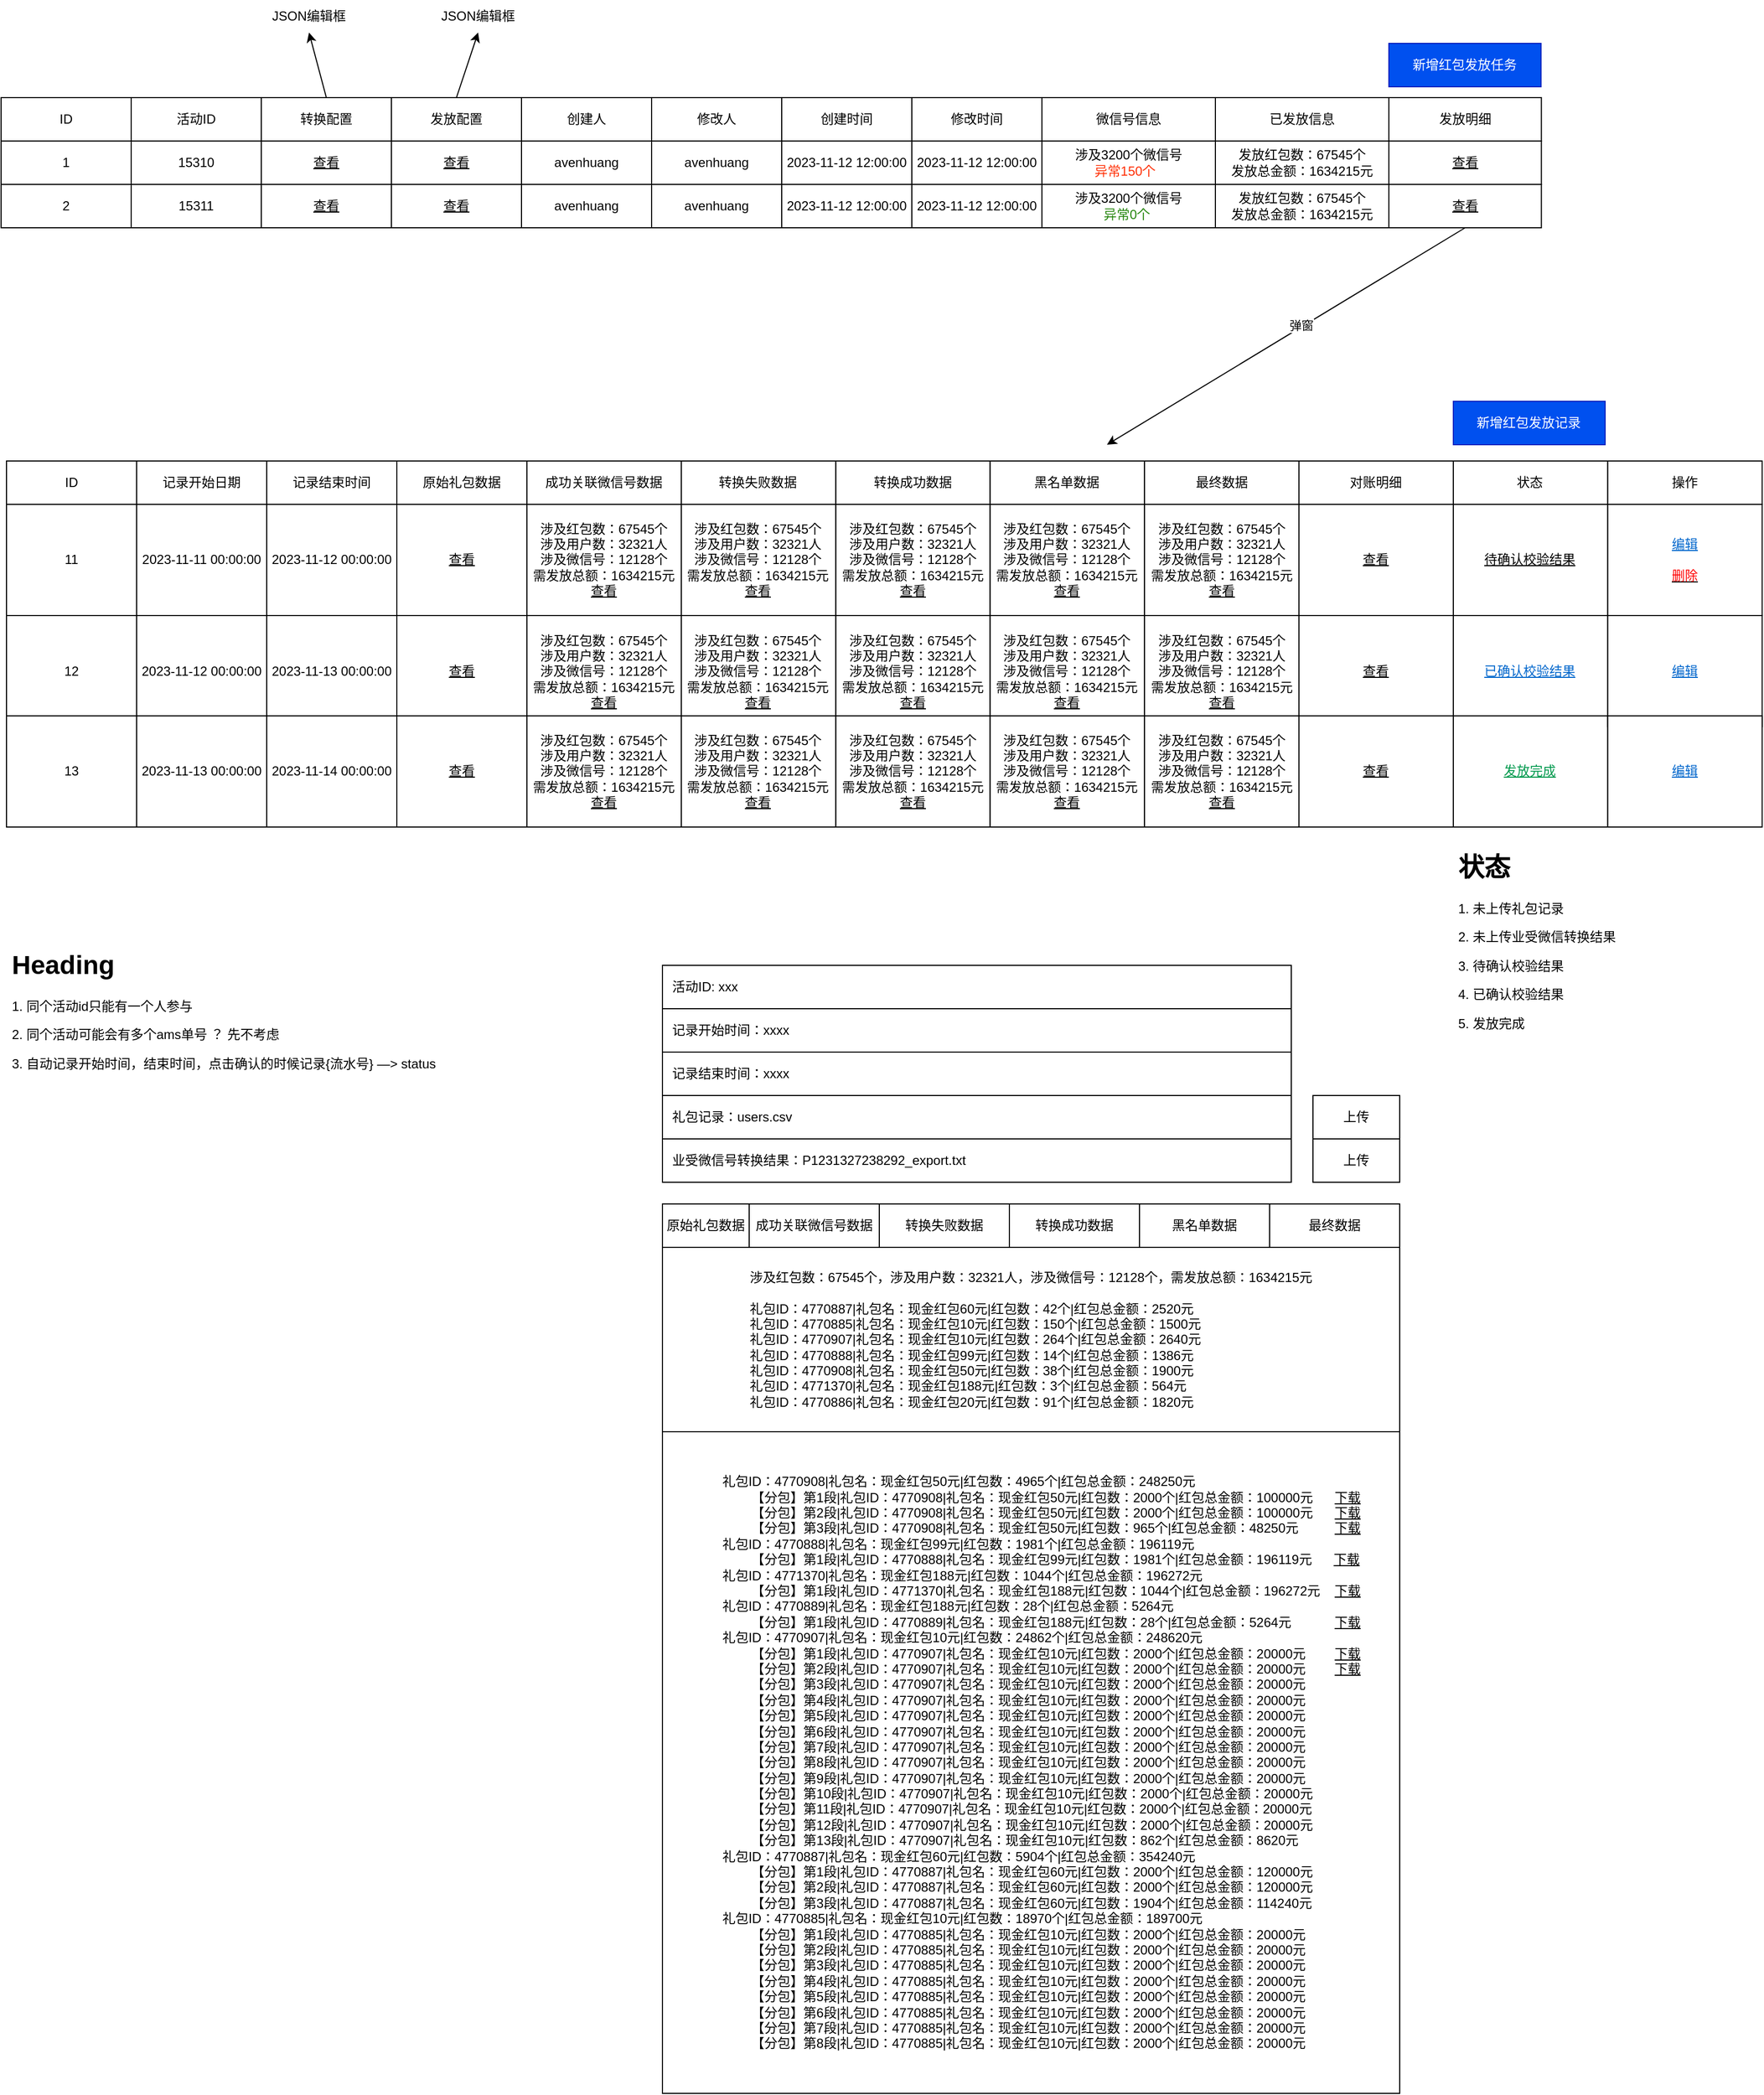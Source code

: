 <mxfile version="21.6.8" type="github">
  <diagram name="第 1 页" id="uXKxFH6BH8vUdpIIgOjY">
    <mxGraphModel dx="2070" dy="1317" grid="1" gridSize="10" guides="1" tooltips="1" connect="1" arrows="1" fold="1" page="1" pageScale="1" pageWidth="827" pageHeight="1169" math="0" shadow="0">
      <root>
        <mxCell id="0" />
        <mxCell id="1" parent="0" />
        <mxCell id="V1CnUA2cE-rUWkjXoKsr-1" value="ID" style="rounded=0;whiteSpace=wrap;html=1;" vertex="1" parent="1">
          <mxGeometry x="70" y="190" width="120" height="40" as="geometry" />
        </mxCell>
        <mxCell id="V1CnUA2cE-rUWkjXoKsr-2" value="活动ID" style="rounded=0;whiteSpace=wrap;html=1;" vertex="1" parent="1">
          <mxGeometry x="190" y="190" width="120" height="40" as="geometry" />
        </mxCell>
        <mxCell id="V1CnUA2cE-rUWkjXoKsr-3" value="转换配置" style="rounded=0;whiteSpace=wrap;html=1;" vertex="1" parent="1">
          <mxGeometry x="310" y="190" width="120" height="40" as="geometry" />
        </mxCell>
        <mxCell id="V1CnUA2cE-rUWkjXoKsr-4" value="发放配置" style="rounded=0;whiteSpace=wrap;html=1;" vertex="1" parent="1">
          <mxGeometry x="430" y="190" width="120" height="40" as="geometry" />
        </mxCell>
        <mxCell id="V1CnUA2cE-rUWkjXoKsr-5" value="创建时间" style="rounded=0;whiteSpace=wrap;html=1;" vertex="1" parent="1">
          <mxGeometry x="790" y="190" width="120" height="40" as="geometry" />
        </mxCell>
        <mxCell id="V1CnUA2cE-rUWkjXoKsr-6" value="修改时间" style="rounded=0;whiteSpace=wrap;html=1;" vertex="1" parent="1">
          <mxGeometry x="910" y="190" width="120" height="40" as="geometry" />
        </mxCell>
        <mxCell id="V1CnUA2cE-rUWkjXoKsr-7" value="创建人" style="rounded=0;whiteSpace=wrap;html=1;" vertex="1" parent="1">
          <mxGeometry x="550" y="190" width="120" height="40" as="geometry" />
        </mxCell>
        <mxCell id="V1CnUA2cE-rUWkjXoKsr-8" value="修改人" style="rounded=0;whiteSpace=wrap;html=1;" vertex="1" parent="1">
          <mxGeometry x="670" y="190" width="120" height="40" as="geometry" />
        </mxCell>
        <mxCell id="V1CnUA2cE-rUWkjXoKsr-10" value="1" style="rounded=0;whiteSpace=wrap;html=1;" vertex="1" parent="1">
          <mxGeometry x="70" y="230" width="120" height="40" as="geometry" />
        </mxCell>
        <mxCell id="V1CnUA2cE-rUWkjXoKsr-11" value="15310" style="rounded=0;whiteSpace=wrap;html=1;" vertex="1" parent="1">
          <mxGeometry x="190" y="230" width="120" height="40" as="geometry" />
        </mxCell>
        <mxCell id="V1CnUA2cE-rUWkjXoKsr-12" value="&lt;u&gt;查看&lt;/u&gt;" style="rounded=0;whiteSpace=wrap;html=1;" vertex="1" parent="1">
          <mxGeometry x="310" y="230" width="120" height="40" as="geometry" />
        </mxCell>
        <mxCell id="V1CnUA2cE-rUWkjXoKsr-13" value="&lt;u&gt;查看&lt;/u&gt;" style="rounded=0;whiteSpace=wrap;html=1;" vertex="1" parent="1">
          <mxGeometry x="430" y="230" width="120" height="40" as="geometry" />
        </mxCell>
        <mxCell id="V1CnUA2cE-rUWkjXoKsr-14" value="2023-11-12 12:00:00" style="rounded=0;whiteSpace=wrap;html=1;" vertex="1" parent="1">
          <mxGeometry x="790" y="230" width="120" height="40" as="geometry" />
        </mxCell>
        <mxCell id="V1CnUA2cE-rUWkjXoKsr-15" value="2023-11-12 12:00:00" style="rounded=0;whiteSpace=wrap;html=1;" vertex="1" parent="1">
          <mxGeometry x="910" y="230" width="120" height="40" as="geometry" />
        </mxCell>
        <mxCell id="V1CnUA2cE-rUWkjXoKsr-16" value="avenhuang" style="rounded=0;whiteSpace=wrap;html=1;" vertex="1" parent="1">
          <mxGeometry x="550" y="230" width="120" height="40" as="geometry" />
        </mxCell>
        <mxCell id="V1CnUA2cE-rUWkjXoKsr-17" value="avenhuang" style="rounded=0;whiteSpace=wrap;html=1;" vertex="1" parent="1">
          <mxGeometry x="670" y="230" width="120" height="40" as="geometry" />
        </mxCell>
        <mxCell id="V1CnUA2cE-rUWkjXoKsr-23" value="2" style="rounded=0;whiteSpace=wrap;html=1;" vertex="1" parent="1">
          <mxGeometry x="70" y="270" width="120" height="40" as="geometry" />
        </mxCell>
        <mxCell id="V1CnUA2cE-rUWkjXoKsr-24" value="15311" style="rounded=0;whiteSpace=wrap;html=1;" vertex="1" parent="1">
          <mxGeometry x="190" y="270" width="120" height="40" as="geometry" />
        </mxCell>
        <mxCell id="V1CnUA2cE-rUWkjXoKsr-25" value="&lt;u&gt;查看&lt;/u&gt;" style="rounded=0;whiteSpace=wrap;html=1;" vertex="1" parent="1">
          <mxGeometry x="310" y="270" width="120" height="40" as="geometry" />
        </mxCell>
        <mxCell id="V1CnUA2cE-rUWkjXoKsr-26" value="&lt;u&gt;查看&lt;/u&gt;" style="rounded=0;whiteSpace=wrap;html=1;" vertex="1" parent="1">
          <mxGeometry x="430" y="270" width="120" height="40" as="geometry" />
        </mxCell>
        <mxCell id="V1CnUA2cE-rUWkjXoKsr-27" value="2023-11-12 12:00:00" style="rounded=0;whiteSpace=wrap;html=1;" vertex="1" parent="1">
          <mxGeometry x="790" y="270" width="120" height="40" as="geometry" />
        </mxCell>
        <mxCell id="V1CnUA2cE-rUWkjXoKsr-28" value="2023-11-12 12:00:00" style="rounded=0;whiteSpace=wrap;html=1;" vertex="1" parent="1">
          <mxGeometry x="910" y="270" width="120" height="40" as="geometry" />
        </mxCell>
        <mxCell id="V1CnUA2cE-rUWkjXoKsr-29" value="avenhuang" style="rounded=0;whiteSpace=wrap;html=1;" vertex="1" parent="1">
          <mxGeometry x="550" y="270" width="120" height="40" as="geometry" />
        </mxCell>
        <mxCell id="V1CnUA2cE-rUWkjXoKsr-30" value="avenhuang" style="rounded=0;whiteSpace=wrap;html=1;" vertex="1" parent="1">
          <mxGeometry x="670" y="270" width="120" height="40" as="geometry" />
        </mxCell>
        <mxCell id="V1CnUA2cE-rUWkjXoKsr-33" value="ID" style="rounded=0;whiteSpace=wrap;html=1;" vertex="1" parent="1">
          <mxGeometry x="75" y="525" width="120" height="40" as="geometry" />
        </mxCell>
        <mxCell id="V1CnUA2cE-rUWkjXoKsr-34" value="记录开始日期" style="rounded=0;whiteSpace=wrap;html=1;" vertex="1" parent="1">
          <mxGeometry x="195" y="525" width="120" height="40" as="geometry" />
        </mxCell>
        <mxCell id="V1CnUA2cE-rUWkjXoKsr-35" value="记录结束时间" style="rounded=0;whiteSpace=wrap;html=1;" vertex="1" parent="1">
          <mxGeometry x="315" y="525" width="120" height="40" as="geometry" />
        </mxCell>
        <mxCell id="V1CnUA2cE-rUWkjXoKsr-36" value="原始礼包数据" style="rounded=0;whiteSpace=wrap;html=1;" vertex="1" parent="1">
          <mxGeometry x="435" y="525" width="120" height="40" as="geometry" />
        </mxCell>
        <mxCell id="V1CnUA2cE-rUWkjXoKsr-63" value="&lt;h1&gt;Heading&lt;/h1&gt;&lt;p&gt;1. 同个活动id只能有一个人参与&lt;/p&gt;&lt;p&gt;2. 同个活动可能会有多个ams单号 ？ 先不考虑&lt;/p&gt;&lt;p&gt;3. 自动记录开始时间，结束时间，点击确认的时候记录{流水号} —&amp;gt; status&lt;/p&gt;" style="text;html=1;strokeColor=none;fillColor=none;spacing=5;spacingTop=-20;whiteSpace=wrap;overflow=hidden;rounded=0;" vertex="1" parent="1">
          <mxGeometry x="75" y="970" width="540" height="120" as="geometry" />
        </mxCell>
        <mxCell id="V1CnUA2cE-rUWkjXoKsr-76" value="&lt;h1&gt;状态&lt;/h1&gt;&lt;p&gt;1. 未上传礼包记录&lt;/p&gt;&lt;p&gt;2. 未上传业受微信转换结果&lt;/p&gt;&lt;p&gt;3. 待确认校验结果&lt;/p&gt;&lt;p&gt;4. 已确认校验结果&lt;/p&gt;&lt;p&gt;5. 发放完成&lt;/p&gt;" style="text;html=1;strokeColor=none;fillColor=none;spacing=5;spacingTop=-20;whiteSpace=wrap;overflow=hidden;rounded=0;" vertex="1" parent="1">
          <mxGeometry x="1409.46" y="880" width="190" height="180" as="geometry" />
        </mxCell>
        <mxCell id="V1CnUA2cE-rUWkjXoKsr-77" value="" style="endArrow=classic;html=1;rounded=0;exitX=0.5;exitY=1;exitDx=0;exitDy=0;" edge="1" parent="1" source="V1CnUA2cE-rUWkjXoKsr-32">
          <mxGeometry width="50" height="50" relative="1" as="geometry">
            <mxPoint x="1320" y="310" as="sourcePoint" />
            <mxPoint x="1090" y="510" as="targetPoint" />
          </mxGeometry>
        </mxCell>
        <mxCell id="V1CnUA2cE-rUWkjXoKsr-78" value="弹窗" style="edgeLabel;html=1;align=center;verticalAlign=middle;resizable=0;points=[];" vertex="1" connectable="0" parent="V1CnUA2cE-rUWkjXoKsr-77">
          <mxGeometry x="-0.095" y="-2" relative="1" as="geometry">
            <mxPoint x="-1" y="1" as="offset" />
          </mxGeometry>
        </mxCell>
        <mxCell id="V1CnUA2cE-rUWkjXoKsr-42" value="11" style="rounded=0;whiteSpace=wrap;html=1;" vertex="1" parent="1">
          <mxGeometry x="75" y="565" width="120" height="102.5" as="geometry" />
        </mxCell>
        <mxCell id="V1CnUA2cE-rUWkjXoKsr-43" value="2023-11-11 00:00:00" style="rounded=0;whiteSpace=wrap;html=1;" vertex="1" parent="1">
          <mxGeometry x="195" y="565" width="120" height="102.5" as="geometry" />
        </mxCell>
        <mxCell id="V1CnUA2cE-rUWkjXoKsr-44" value="2023-11-12 00:00:00" style="rounded=0;whiteSpace=wrap;html=1;" vertex="1" parent="1">
          <mxGeometry x="315" y="565" width="120" height="102.5" as="geometry" />
        </mxCell>
        <mxCell id="V1CnUA2cE-rUWkjXoKsr-45" value="&lt;u&gt;查看&lt;/u&gt;" style="rounded=0;whiteSpace=wrap;html=1;" vertex="1" parent="1">
          <mxGeometry x="435" y="565" width="120" height="102.5" as="geometry" />
        </mxCell>
        <mxCell id="V1CnUA2cE-rUWkjXoKsr-53" value="12" style="rounded=0;whiteSpace=wrap;html=1;" vertex="1" parent="1">
          <mxGeometry x="75" y="667.5" width="120" height="102.5" as="geometry" />
        </mxCell>
        <mxCell id="V1CnUA2cE-rUWkjXoKsr-54" value="2023-11-12 00:00:00" style="rounded=0;whiteSpace=wrap;html=1;" vertex="1" parent="1">
          <mxGeometry x="195" y="667.5" width="120" height="102.5" as="geometry" />
        </mxCell>
        <mxCell id="V1CnUA2cE-rUWkjXoKsr-55" value="2023-11-13 00:00:00" style="rounded=0;whiteSpace=wrap;html=1;" vertex="1" parent="1">
          <mxGeometry x="315" y="667.5" width="120" height="102.5" as="geometry" />
        </mxCell>
        <mxCell id="V1CnUA2cE-rUWkjXoKsr-56" value="&lt;u&gt;查看&lt;/u&gt;" style="rounded=0;whiteSpace=wrap;html=1;" vertex="1" parent="1">
          <mxGeometry x="435" y="667.5" width="120" height="102.5" as="geometry" />
        </mxCell>
        <mxCell id="V1CnUA2cE-rUWkjXoKsr-69" value="" style="group" vertex="1" connectable="0" parent="1">
          <mxGeometry x="555" y="525" width="996.87" height="245" as="geometry" />
        </mxCell>
        <mxCell id="V1CnUA2cE-rUWkjXoKsr-37" value="转换成功数据" style="rounded=0;whiteSpace=wrap;html=1;container=0;" vertex="1" parent="V1CnUA2cE-rUWkjXoKsr-69">
          <mxGeometry x="284.819" width="142.41" height="40" as="geometry" />
        </mxCell>
        <mxCell id="V1CnUA2cE-rUWkjXoKsr-38" value="黑名单数据" style="rounded=0;whiteSpace=wrap;html=1;container=0;" vertex="1" parent="V1CnUA2cE-rUWkjXoKsr-69">
          <mxGeometry x="427.229" width="142.41" height="40" as="geometry" />
        </mxCell>
        <mxCell id="V1CnUA2cE-rUWkjXoKsr-39" value="成功关联微信号数据" style="rounded=0;whiteSpace=wrap;html=1;container=0;" vertex="1" parent="V1CnUA2cE-rUWkjXoKsr-69">
          <mxGeometry width="142.41" height="40" as="geometry" />
        </mxCell>
        <mxCell id="V1CnUA2cE-rUWkjXoKsr-40" value="转换失败数据" style="rounded=0;whiteSpace=wrap;html=1;container=0;" vertex="1" parent="V1CnUA2cE-rUWkjXoKsr-69">
          <mxGeometry x="142.41" width="142.41" height="40" as="geometry" />
        </mxCell>
        <mxCell id="V1CnUA2cE-rUWkjXoKsr-51" value="对账明细" style="rounded=0;whiteSpace=wrap;html=1;container=0;" vertex="1" parent="V1CnUA2cE-rUWkjXoKsr-69">
          <mxGeometry x="712.05" width="142.41" height="40" as="geometry" />
        </mxCell>
        <mxCell id="V1CnUA2cE-rUWkjXoKsr-46" value="涉及红包数：67545个&lt;br style=&quot;border-color: var(--border-color);&quot;&gt;涉及用户数：32321人&lt;br style=&quot;border-color: var(--border-color);&quot;&gt;涉及微信号：12128个&lt;br style=&quot;border-color: var(--border-color);&quot;&gt;需发放总额：1634215元&lt;br style=&quot;border-color: var(--border-color);&quot;&gt;&lt;u style=&quot;border-color: var(--border-color);&quot;&gt;查看&lt;/u&gt;" style="rounded=0;whiteSpace=wrap;html=1;container=0;" vertex="1" parent="V1CnUA2cE-rUWkjXoKsr-69">
          <mxGeometry x="284.819" y="40" width="142.41" height="102.5" as="geometry" />
        </mxCell>
        <mxCell id="V1CnUA2cE-rUWkjXoKsr-47" value="涉及红包数：67545个&lt;br style=&quot;border-color: var(--border-color);&quot;&gt;涉及用户数：32321人&lt;br style=&quot;border-color: var(--border-color);&quot;&gt;涉及微信号：12128个&lt;br style=&quot;border-color: var(--border-color);&quot;&gt;需发放总额：1634215元&lt;br style=&quot;border-color: var(--border-color);&quot;&gt;&lt;u style=&quot;border-color: var(--border-color);&quot;&gt;查看&lt;/u&gt;" style="rounded=0;whiteSpace=wrap;html=1;container=0;" vertex="1" parent="V1CnUA2cE-rUWkjXoKsr-69">
          <mxGeometry x="427.229" y="40" width="142.41" height="102.5" as="geometry" />
        </mxCell>
        <mxCell id="V1CnUA2cE-rUWkjXoKsr-48" value="涉及红包数：67545个 &lt;br&gt;涉及用户数：32321人&lt;br&gt;涉及微信号：12128个&lt;br&gt;需发放总额：1634215元&lt;br&gt;&lt;u&gt;查看&lt;/u&gt;" style="rounded=0;whiteSpace=wrap;html=1;container=0;" vertex="1" parent="V1CnUA2cE-rUWkjXoKsr-69">
          <mxGeometry y="40" width="142.41" height="102.5" as="geometry" />
        </mxCell>
        <mxCell id="V1CnUA2cE-rUWkjXoKsr-49" value="涉及红包数：67545个&lt;br style=&quot;border-color: var(--border-color);&quot;&gt;涉及用户数：32321人&lt;br style=&quot;border-color: var(--border-color);&quot;&gt;涉及微信号：12128个&lt;br style=&quot;border-color: var(--border-color);&quot;&gt;需发放总额：1634215元&lt;br style=&quot;border-color: var(--border-color);&quot;&gt;&lt;u style=&quot;border-color: var(--border-color);&quot;&gt;查看&lt;/u&gt;" style="rounded=0;whiteSpace=wrap;html=1;container=0;" vertex="1" parent="V1CnUA2cE-rUWkjXoKsr-69">
          <mxGeometry x="142.41" y="40" width="142.41" height="102.5" as="geometry" />
        </mxCell>
        <mxCell id="V1CnUA2cE-rUWkjXoKsr-52" value="&lt;u&gt;查看&lt;/u&gt;" style="rounded=0;whiteSpace=wrap;html=1;container=0;" vertex="1" parent="V1CnUA2cE-rUWkjXoKsr-69">
          <mxGeometry x="712.05" y="40" width="142.41" height="102.5" as="geometry" />
        </mxCell>
        <mxCell id="V1CnUA2cE-rUWkjXoKsr-57" value="涉及红包数：67545个&lt;br style=&quot;border-color: var(--border-color);&quot;&gt;涉及用户数：32321人&lt;br style=&quot;border-color: var(--border-color);&quot;&gt;涉及微信号：12128个&lt;br style=&quot;border-color: var(--border-color);&quot;&gt;需发放总额：1634215元&lt;br style=&quot;border-color: var(--border-color);&quot;&gt;&lt;u style=&quot;border-color: var(--border-color);&quot;&gt;查看&lt;/u&gt;" style="rounded=0;whiteSpace=wrap;html=1;container=0;" vertex="1" parent="V1CnUA2cE-rUWkjXoKsr-69">
          <mxGeometry x="284.819" y="142.5" width="142.41" height="102.5" as="geometry" />
        </mxCell>
        <mxCell id="V1CnUA2cE-rUWkjXoKsr-58" value="涉及红包数：67545个&lt;br style=&quot;border-color: var(--border-color);&quot;&gt;涉及用户数：32321人&lt;br style=&quot;border-color: var(--border-color);&quot;&gt;涉及微信号：12128个&lt;br style=&quot;border-color: var(--border-color);&quot;&gt;需发放总额：1634215元&lt;br style=&quot;border-color: var(--border-color);&quot;&gt;&lt;u style=&quot;border-color: var(--border-color);&quot;&gt;查看&lt;/u&gt;" style="rounded=0;whiteSpace=wrap;html=1;container=0;" vertex="1" parent="V1CnUA2cE-rUWkjXoKsr-69">
          <mxGeometry x="427.229" y="142.5" width="142.41" height="102.5" as="geometry" />
        </mxCell>
        <mxCell id="V1CnUA2cE-rUWkjXoKsr-59" value="涉及红包数：67545个&lt;br style=&quot;border-color: var(--border-color);&quot;&gt;涉及用户数：32321人&lt;br style=&quot;border-color: var(--border-color);&quot;&gt;涉及微信号：12128个&lt;br style=&quot;border-color: var(--border-color);&quot;&gt;需发放总额：1634215元&lt;br style=&quot;border-color: var(--border-color);&quot;&gt;&lt;u style=&quot;border-color: var(--border-color);&quot;&gt;查看&lt;/u&gt;" style="rounded=0;whiteSpace=wrap;html=1;container=0;" vertex="1" parent="V1CnUA2cE-rUWkjXoKsr-69">
          <mxGeometry y="142.5" width="142.41" height="102.5" as="geometry" />
        </mxCell>
        <mxCell id="V1CnUA2cE-rUWkjXoKsr-60" value="涉及红包数：67545个&lt;br style=&quot;border-color: var(--border-color);&quot;&gt;涉及用户数：32321人&lt;br style=&quot;border-color: var(--border-color);&quot;&gt;涉及微信号：12128个&lt;br style=&quot;border-color: var(--border-color);&quot;&gt;需发放总额：1634215元&lt;br style=&quot;border-color: var(--border-color);&quot;&gt;&lt;u style=&quot;border-color: var(--border-color);&quot;&gt;查看&lt;/u&gt;" style="rounded=0;whiteSpace=wrap;html=1;container=0;" vertex="1" parent="V1CnUA2cE-rUWkjXoKsr-69">
          <mxGeometry x="142.41" y="142.5" width="142.41" height="102.5" as="geometry" />
        </mxCell>
        <mxCell id="V1CnUA2cE-rUWkjXoKsr-62" value="&lt;u&gt;查看&lt;/u&gt;" style="rounded=0;whiteSpace=wrap;html=1;container=0;" vertex="1" parent="V1CnUA2cE-rUWkjXoKsr-69">
          <mxGeometry x="712.05" y="142.5" width="142.41" height="102.5" as="geometry" />
        </mxCell>
        <mxCell id="V1CnUA2cE-rUWkjXoKsr-70" value="最终数据" style="rounded=0;whiteSpace=wrap;html=1;container=0;" vertex="1" parent="V1CnUA2cE-rUWkjXoKsr-69">
          <mxGeometry x="569.639" width="142.41" height="40" as="geometry" />
        </mxCell>
        <mxCell id="V1CnUA2cE-rUWkjXoKsr-71" value="涉及红包数：67545个&lt;br style=&quot;border-color: var(--border-color);&quot;&gt;涉及用户数：32321人&lt;br style=&quot;border-color: var(--border-color);&quot;&gt;涉及微信号：12128个&lt;br style=&quot;border-color: var(--border-color);&quot;&gt;需发放总额：1634215元&lt;br style=&quot;border-color: var(--border-color);&quot;&gt;&lt;u style=&quot;border-color: var(--border-color);&quot;&gt;查看&lt;/u&gt;" style="rounded=0;whiteSpace=wrap;html=1;container=0;" vertex="1" parent="V1CnUA2cE-rUWkjXoKsr-69">
          <mxGeometry x="569.639" y="40" width="142.41" height="102.5" as="geometry" />
        </mxCell>
        <mxCell id="V1CnUA2cE-rUWkjXoKsr-72" value="涉及红包数：67545个&lt;br style=&quot;border-color: var(--border-color);&quot;&gt;涉及用户数：32321人&lt;br style=&quot;border-color: var(--border-color);&quot;&gt;涉及微信号：12128个&lt;br style=&quot;border-color: var(--border-color);&quot;&gt;需发放总额：1634215元&lt;br style=&quot;border-color: var(--border-color);&quot;&gt;&lt;u style=&quot;border-color: var(--border-color);&quot;&gt;查看&lt;/u&gt;" style="rounded=0;whiteSpace=wrap;html=1;container=0;" vertex="1" parent="V1CnUA2cE-rUWkjXoKsr-69">
          <mxGeometry x="569.639" y="142.5" width="142.41" height="102.5" as="geometry" />
        </mxCell>
        <mxCell id="V1CnUA2cE-rUWkjXoKsr-73" value="状态" style="rounded=0;whiteSpace=wrap;html=1;container=0;" vertex="1" parent="V1CnUA2cE-rUWkjXoKsr-69">
          <mxGeometry x="854.46" width="142.41" height="40" as="geometry" />
        </mxCell>
        <mxCell id="V1CnUA2cE-rUWkjXoKsr-74" value="&lt;u&gt;待确认校验结果&lt;/u&gt;" style="rounded=0;whiteSpace=wrap;html=1;container=0;" vertex="1" parent="V1CnUA2cE-rUWkjXoKsr-69">
          <mxGeometry x="854.46" y="40" width="142.41" height="102.5" as="geometry" />
        </mxCell>
        <mxCell id="V1CnUA2cE-rUWkjXoKsr-75" value="&lt;p style=&quot;border-color: var(--border-color); text-align: left;&quot;&gt;&lt;font color=&quot;#0066cc&quot;&gt;&lt;u&gt;已确认校验结果&lt;/u&gt;&lt;/font&gt;&lt;/p&gt;" style="rounded=0;whiteSpace=wrap;html=1;container=0;" vertex="1" parent="V1CnUA2cE-rUWkjXoKsr-69">
          <mxGeometry x="854.46" y="142.5" width="142.41" height="102.5" as="geometry" />
        </mxCell>
        <mxCell id="V1CnUA2cE-rUWkjXoKsr-79" value="13" style="rounded=0;whiteSpace=wrap;html=1;" vertex="1" parent="1">
          <mxGeometry x="75" y="760" width="120" height="102.5" as="geometry" />
        </mxCell>
        <mxCell id="V1CnUA2cE-rUWkjXoKsr-80" value="2023-11-13 00:00:00" style="rounded=0;whiteSpace=wrap;html=1;" vertex="1" parent="1">
          <mxGeometry x="195" y="760" width="120" height="102.5" as="geometry" />
        </mxCell>
        <mxCell id="V1CnUA2cE-rUWkjXoKsr-81" value="2023-11-14 00:00:00" style="rounded=0;whiteSpace=wrap;html=1;" vertex="1" parent="1">
          <mxGeometry x="315" y="760" width="120" height="102.5" as="geometry" />
        </mxCell>
        <mxCell id="V1CnUA2cE-rUWkjXoKsr-82" value="&lt;u&gt;查看&lt;/u&gt;" style="rounded=0;whiteSpace=wrap;html=1;" vertex="1" parent="1">
          <mxGeometry x="435" y="760" width="120" height="102.5" as="geometry" />
        </mxCell>
        <mxCell id="V1CnUA2cE-rUWkjXoKsr-83" value="涉及红包数：67545个&lt;br style=&quot;border-color: var(--border-color);&quot;&gt;涉及用户数：32321人&lt;br style=&quot;border-color: var(--border-color);&quot;&gt;涉及微信号：12128个&lt;br style=&quot;border-color: var(--border-color);&quot;&gt;需发放总额：1634215元&lt;br style=&quot;border-color: var(--border-color);&quot;&gt;&lt;u style=&quot;border-color: var(--border-color);&quot;&gt;查看&lt;/u&gt;" style="rounded=0;whiteSpace=wrap;html=1;container=0;" vertex="1" parent="1">
          <mxGeometry x="839.819" y="760" width="142.41" height="102.5" as="geometry" />
        </mxCell>
        <mxCell id="V1CnUA2cE-rUWkjXoKsr-84" value="涉及红包数：67545个&lt;br style=&quot;border-color: var(--border-color);&quot;&gt;涉及用户数：32321人&lt;br style=&quot;border-color: var(--border-color);&quot;&gt;涉及微信号：12128个&lt;br style=&quot;border-color: var(--border-color);&quot;&gt;需发放总额：1634215元&lt;br style=&quot;border-color: var(--border-color);&quot;&gt;&lt;u style=&quot;border-color: var(--border-color);&quot;&gt;查看&lt;/u&gt;" style="rounded=0;whiteSpace=wrap;html=1;container=0;" vertex="1" parent="1">
          <mxGeometry x="982.229" y="760" width="142.41" height="102.5" as="geometry" />
        </mxCell>
        <mxCell id="V1CnUA2cE-rUWkjXoKsr-85" value="涉及红包数：67545个&lt;br style=&quot;border-color: var(--border-color);&quot;&gt;涉及用户数：32321人&lt;br style=&quot;border-color: var(--border-color);&quot;&gt;涉及微信号：12128个&lt;br style=&quot;border-color: var(--border-color);&quot;&gt;需发放总额：1634215元&lt;br style=&quot;border-color: var(--border-color);&quot;&gt;&lt;u style=&quot;border-color: var(--border-color);&quot;&gt;查看&lt;/u&gt;" style="rounded=0;whiteSpace=wrap;html=1;container=0;" vertex="1" parent="1">
          <mxGeometry x="555" y="760" width="142.41" height="102.5" as="geometry" />
        </mxCell>
        <mxCell id="V1CnUA2cE-rUWkjXoKsr-86" value="涉及红包数：67545个&lt;br style=&quot;border-color: var(--border-color);&quot;&gt;涉及用户数：32321人&lt;br style=&quot;border-color: var(--border-color);&quot;&gt;涉及微信号：12128个&lt;br style=&quot;border-color: var(--border-color);&quot;&gt;需发放总额：1634215元&lt;br style=&quot;border-color: var(--border-color);&quot;&gt;&lt;u style=&quot;border-color: var(--border-color);&quot;&gt;查看&lt;/u&gt;" style="rounded=0;whiteSpace=wrap;html=1;container=0;" vertex="1" parent="1">
          <mxGeometry x="697.41" y="760" width="142.41" height="102.5" as="geometry" />
        </mxCell>
        <mxCell id="V1CnUA2cE-rUWkjXoKsr-87" value="&lt;u&gt;查看&lt;/u&gt;" style="rounded=0;whiteSpace=wrap;html=1;container=0;" vertex="1" parent="1">
          <mxGeometry x="1267.05" y="760" width="142.41" height="102.5" as="geometry" />
        </mxCell>
        <mxCell id="V1CnUA2cE-rUWkjXoKsr-88" value="涉及红包数：67545个&lt;br style=&quot;border-color: var(--border-color);&quot;&gt;涉及用户数：32321人&lt;br style=&quot;border-color: var(--border-color);&quot;&gt;涉及微信号：12128个&lt;br style=&quot;border-color: var(--border-color);&quot;&gt;需发放总额：1634215元&lt;br style=&quot;border-color: var(--border-color);&quot;&gt;&lt;u style=&quot;border-color: var(--border-color);&quot;&gt;查看&lt;/u&gt;" style="rounded=0;whiteSpace=wrap;html=1;container=0;" vertex="1" parent="1">
          <mxGeometry x="1124.639" y="760" width="142.41" height="102.5" as="geometry" />
        </mxCell>
        <mxCell id="V1CnUA2cE-rUWkjXoKsr-89" value="&lt;p style=&quot;border-color: var(--border-color); text-align: left;&quot;&gt;&lt;font color=&quot;#00994d&quot;&gt;&lt;u&gt;发放完成&lt;/u&gt;&lt;/font&gt;&lt;/p&gt;" style="rounded=0;whiteSpace=wrap;html=1;container=0;" vertex="1" parent="1">
          <mxGeometry x="1409.46" y="760" width="142.41" height="102.5" as="geometry" />
        </mxCell>
        <mxCell id="V1CnUA2cE-rUWkjXoKsr-90" value="新增红包发放记录" style="rounded=0;whiteSpace=wrap;html=1;fillColor=#0050ef;strokeColor=#001DBC;fontColor=#ffffff;" vertex="1" parent="1">
          <mxGeometry x="1409.46" y="470" width="140" height="40" as="geometry" />
        </mxCell>
        <mxCell id="V1CnUA2cE-rUWkjXoKsr-91" value="操作" style="rounded=0;whiteSpace=wrap;html=1;container=0;" vertex="1" parent="1">
          <mxGeometry x="1551.87" y="525" width="142.41" height="40" as="geometry" />
        </mxCell>
        <mxCell id="V1CnUA2cE-rUWkjXoKsr-92" value="&lt;u style=&quot;color: rgb(0, 102, 204);&quot;&gt;编辑&lt;br&gt;&lt;/u&gt;&lt;br&gt;&lt;u style=&quot;&quot;&gt;&lt;font color=&quot;#ff0000&quot;&gt;删除&lt;/font&gt;&lt;/u&gt;" style="rounded=0;whiteSpace=wrap;html=1;container=0;" vertex="1" parent="1">
          <mxGeometry x="1551.87" y="565" width="142.41" height="102.5" as="geometry" />
        </mxCell>
        <mxCell id="V1CnUA2cE-rUWkjXoKsr-93" value="&lt;p style=&quot;border-color: var(--border-color); text-align: left;&quot;&gt;&lt;u style=&quot;border-color: var(--border-color); text-align: center; color: rgb(0, 102, 204);&quot;&gt;编辑&lt;/u&gt;&lt;br&gt;&lt;/p&gt;" style="rounded=0;whiteSpace=wrap;html=1;container=0;" vertex="1" parent="1">
          <mxGeometry x="1551.87" y="667.5" width="142.41" height="102.5" as="geometry" />
        </mxCell>
        <mxCell id="V1CnUA2cE-rUWkjXoKsr-94" value="&lt;p style=&quot;border-color: var(--border-color); text-align: left;&quot;&gt;&lt;u style=&quot;border-color: var(--border-color); text-align: center; color: rgb(0, 102, 204);&quot;&gt;编辑&lt;/u&gt;&lt;br&gt;&lt;/p&gt;" style="rounded=0;whiteSpace=wrap;html=1;container=0;" vertex="1" parent="1">
          <mxGeometry x="1551.87" y="760" width="142.41" height="102.5" as="geometry" />
        </mxCell>
        <mxCell id="V1CnUA2cE-rUWkjXoKsr-97" value="上传" style="rounded=0;whiteSpace=wrap;html=1;" vertex="1" parent="1">
          <mxGeometry x="1280" y="1110" width="80" height="40" as="geometry" />
        </mxCell>
        <mxCell id="V1CnUA2cE-rUWkjXoKsr-99" value="上传" style="rounded=0;whiteSpace=wrap;html=1;" vertex="1" parent="1">
          <mxGeometry x="1280" y="1150" width="80" height="40" as="geometry" />
        </mxCell>
        <mxCell id="V1CnUA2cE-rUWkjXoKsr-106" value="涉及红包数：67545个，涉及用户数：32321人，涉及微信号：12128个，需发放总额：1634215元&lt;br&gt;&lt;br style=&quot;border-color: var(--border-color);&quot;&gt;&lt;div style=&quot;text-align: left;&quot;&gt;礼包ID：4770887|礼包名：现金红包60元|红包数：42个|红包总金额：2520元&lt;/div&gt;&lt;div style=&quot;text-align: left;&quot;&gt;礼包ID：4770885|礼包名：现金红包10元|红包数：150个|红包总金额：1500元&lt;/div&gt;&lt;div style=&quot;text-align: left;&quot;&gt;礼包ID：4770907|礼包名：现金红包10元|红包数：264个|红包总金额：2640元&lt;/div&gt;&lt;div style=&quot;text-align: left;&quot;&gt;礼包ID：4770888|礼包名：现金红包99元|红包数：14个|红包总金额：1386元&lt;/div&gt;&lt;div style=&quot;text-align: left;&quot;&gt;礼包ID：4770908|礼包名：现金红包50元|红包数：38个|红包总金额：1900元&lt;/div&gt;&lt;div style=&quot;text-align: left;&quot;&gt;礼包ID：4771370|礼包名：现金红包188元|红包数：3个|红包总金额：564元&lt;/div&gt;&lt;div style=&quot;text-align: left;&quot;&gt;礼包ID：4770886|礼包名：现金红包20元|红包数：91个|红包总金额：1820元&lt;/div&gt;" style="rounded=0;whiteSpace=wrap;html=1;" vertex="1" parent="1">
          <mxGeometry x="680" y="1250" width="680" height="170" as="geometry" />
        </mxCell>
        <mxCell id="V1CnUA2cE-rUWkjXoKsr-107" value="原始礼包数据" style="rounded=0;whiteSpace=wrap;html=1;" vertex="1" parent="1">
          <mxGeometry x="680" y="1210" width="80" height="40" as="geometry" />
        </mxCell>
        <mxCell id="V1CnUA2cE-rUWkjXoKsr-110" value="成功关联微信号数据" style="rounded=0;whiteSpace=wrap;html=1;" vertex="1" parent="1">
          <mxGeometry x="760" y="1210" width="120" height="40" as="geometry" />
        </mxCell>
        <mxCell id="V1CnUA2cE-rUWkjXoKsr-111" value="转换失败数据" style="rounded=0;whiteSpace=wrap;html=1;" vertex="1" parent="1">
          <mxGeometry x="880" y="1210" width="120" height="40" as="geometry" />
        </mxCell>
        <mxCell id="V1CnUA2cE-rUWkjXoKsr-112" value="转换成功数据" style="rounded=0;whiteSpace=wrap;html=1;" vertex="1" parent="1">
          <mxGeometry x="1000" y="1210" width="120" height="40" as="geometry" />
        </mxCell>
        <mxCell id="V1CnUA2cE-rUWkjXoKsr-113" value="黑名单数据" style="rounded=0;whiteSpace=wrap;html=1;" vertex="1" parent="1">
          <mxGeometry x="1120" y="1210" width="120" height="40" as="geometry" />
        </mxCell>
        <mxCell id="V1CnUA2cE-rUWkjXoKsr-114" value="最终数据" style="rounded=0;whiteSpace=wrap;html=1;" vertex="1" parent="1">
          <mxGeometry x="1240" y="1210" width="120" height="40" as="geometry" />
        </mxCell>
        <mxCell id="V1CnUA2cE-rUWkjXoKsr-115" value="&lt;div&gt;&amp;nbsp; &amp;nbsp; &amp;nbsp; &amp;nbsp; &amp;nbsp; &amp;nbsp; &amp;nbsp; &amp;nbsp; 礼包ID：4770908|礼包名：现金红包50元|红包数：4965个|红包总金额：248250元&lt;/div&gt;&lt;div&gt;&amp;nbsp; &amp;nbsp; &amp;nbsp; &amp;nbsp; &amp;nbsp; &amp;nbsp; &amp;nbsp; &amp;nbsp; &amp;nbsp; &amp;nbsp; &amp;nbsp; &amp;nbsp; 【分包】第1段|礼包ID：4770908|礼包名：现金红包50元|红包数：2000个|红包总金额：100000元&amp;nbsp; &amp;nbsp; &amp;nbsp;&amp;nbsp;&lt;u&gt;下载&lt;/u&gt;&lt;/div&gt;&lt;div&gt;&amp;nbsp; &amp;nbsp; &amp;nbsp; &amp;nbsp; &amp;nbsp; &amp;nbsp; &amp;nbsp; &amp;nbsp; &amp;nbsp; &amp;nbsp; &amp;nbsp; &amp;nbsp; 【分包】第2段|礼包ID：4770908|礼包名：现金红包50元|红包数：2000个|红包总金额：100000元&amp;nbsp; &amp;nbsp; &amp;nbsp;&amp;nbsp;&lt;u&gt;下载&lt;/u&gt;&lt;/div&gt;&lt;div&gt;&amp;nbsp; &amp;nbsp; &amp;nbsp; &amp;nbsp; &amp;nbsp; &amp;nbsp; &amp;nbsp; &amp;nbsp; &amp;nbsp; &amp;nbsp; &amp;nbsp; &amp;nbsp; 【分包】第3段|礼包ID：4770908|礼包名：现金红包50元|红包数：965个|红包总金额：48250元&amp;nbsp; &amp;nbsp; &amp;nbsp; &amp;nbsp; &amp;nbsp;&amp;nbsp;&lt;u&gt;下载&lt;/u&gt;&lt;/div&gt;&lt;div&gt;&amp;nbsp; &amp;nbsp; &amp;nbsp; &amp;nbsp; &amp;nbsp; &amp;nbsp; &amp;nbsp; &amp;nbsp; 礼包ID：4770888|礼包名：现金红包99元|红包数：1981个|红包总金额：196119元&lt;/div&gt;&lt;div&gt;&amp;nbsp; &amp;nbsp; &amp;nbsp; &amp;nbsp; &amp;nbsp; &amp;nbsp; &amp;nbsp; &amp;nbsp; &amp;nbsp; &amp;nbsp; &amp;nbsp; &amp;nbsp; 【分包】第1段|礼包ID：4770888|礼包名：现金红包99元|红包数：1981个|红包总金额：196119元&amp;nbsp; &amp;nbsp; &amp;nbsp; &lt;u&gt;下载&lt;/u&gt;&lt;/div&gt;&lt;div&gt;&amp;nbsp; &amp;nbsp; &amp;nbsp; &amp;nbsp; &amp;nbsp; &amp;nbsp; &amp;nbsp; &amp;nbsp; 礼包ID：4771370|礼包名：现金红包188元|红包数：1044个|红包总金额：196272元&lt;/div&gt;&lt;div&gt;&amp;nbsp; &amp;nbsp; &amp;nbsp; &amp;nbsp; &amp;nbsp; &amp;nbsp; &amp;nbsp; &amp;nbsp; &amp;nbsp; &amp;nbsp; &amp;nbsp; &amp;nbsp; 【分包】第1段|礼包ID：4771370|礼包名：现金红包188元|红包数：1044个|红包总金额：196272元&amp;nbsp; &amp;nbsp; &lt;u&gt;下载&lt;/u&gt;&lt;/div&gt;&lt;div&gt;&amp;nbsp; &amp;nbsp; &amp;nbsp; &amp;nbsp; &amp;nbsp; &amp;nbsp; &amp;nbsp; &amp;nbsp; 礼包ID：4770889|礼包名：现金红包188元|红包数：28个|红包总金额：5264元&lt;/div&gt;&lt;div&gt;&amp;nbsp; &amp;nbsp; &amp;nbsp; &amp;nbsp; &amp;nbsp; &amp;nbsp; &amp;nbsp; &amp;nbsp; &amp;nbsp; &amp;nbsp; &amp;nbsp; &amp;nbsp; 【分包】第1段|礼包ID：4770889|礼包名：现金红包188元|红包数：28个|红包总金额：5264元&amp;nbsp; &amp;nbsp; &amp;nbsp; &amp;nbsp; &amp;nbsp; &amp;nbsp; &lt;u&gt;下载&lt;/u&gt;&lt;/div&gt;&lt;div&gt;&amp;nbsp; &amp;nbsp; &amp;nbsp; &amp;nbsp; &amp;nbsp; &amp;nbsp; &amp;nbsp; &amp;nbsp; 礼包ID：4770907|礼包名：现金红包10元|红包数：24862个|红包总金额：248620元&lt;/div&gt;&lt;div&gt;&amp;nbsp; &amp;nbsp; &amp;nbsp; &amp;nbsp; &amp;nbsp; &amp;nbsp; &amp;nbsp; &amp;nbsp; &amp;nbsp; &amp;nbsp; &amp;nbsp; &amp;nbsp; 【分包】第1段|礼包ID：4770907|礼包名：现金红包10元|红包数：2000个|红包总金额：20000元&amp;nbsp; &amp;nbsp; &amp;nbsp; &amp;nbsp; &lt;u&gt;下载&lt;/u&gt;&lt;/div&gt;&lt;div&gt;&amp;nbsp; &amp;nbsp; &amp;nbsp; &amp;nbsp; &amp;nbsp; &amp;nbsp; &amp;nbsp; &amp;nbsp; &amp;nbsp; &amp;nbsp; &amp;nbsp; &amp;nbsp; 【分包】第2段|礼包ID：4770907|礼包名：现金红包10元|红包数：2000个|红包总金额：20000元&amp;nbsp; &amp;nbsp; &amp;nbsp; &amp;nbsp; &lt;u&gt;下载&lt;/u&gt;&lt;/div&gt;&lt;div&gt;&amp;nbsp; &amp;nbsp; &amp;nbsp; &amp;nbsp; &amp;nbsp; &amp;nbsp; &amp;nbsp; &amp;nbsp; &amp;nbsp; &amp;nbsp; &amp;nbsp; &amp;nbsp; 【分包】第3段|礼包ID：4770907|礼包名：现金红包10元|红包数：2000个|红包总金额：20000元&lt;/div&gt;&lt;div&gt;&amp;nbsp; &amp;nbsp; &amp;nbsp; &amp;nbsp; &amp;nbsp; &amp;nbsp; &amp;nbsp; &amp;nbsp; &amp;nbsp; &amp;nbsp; &amp;nbsp; &amp;nbsp; 【分包】第4段|礼包ID：4770907|礼包名：现金红包10元|红包数：2000个|红包总金额：20000元&lt;/div&gt;&lt;div&gt;&amp;nbsp; &amp;nbsp; &amp;nbsp; &amp;nbsp; &amp;nbsp; &amp;nbsp; &amp;nbsp; &amp;nbsp; &amp;nbsp; &amp;nbsp; &amp;nbsp; &amp;nbsp; 【分包】第5段|礼包ID：4770907|礼包名：现金红包10元|红包数：2000个|红包总金额：20000元&lt;/div&gt;&lt;div&gt;&amp;nbsp; &amp;nbsp; &amp;nbsp; &amp;nbsp; &amp;nbsp; &amp;nbsp; &amp;nbsp; &amp;nbsp; &amp;nbsp; &amp;nbsp; &amp;nbsp; &amp;nbsp; 【分包】第6段|礼包ID：4770907|礼包名：现金红包10元|红包数：2000个|红包总金额：20000元&lt;/div&gt;&lt;div&gt;&amp;nbsp; &amp;nbsp; &amp;nbsp; &amp;nbsp; &amp;nbsp; &amp;nbsp; &amp;nbsp; &amp;nbsp; &amp;nbsp; &amp;nbsp; &amp;nbsp; &amp;nbsp; 【分包】第7段|礼包ID：4770907|礼包名：现金红包10元|红包数：2000个|红包总金额：20000元&lt;/div&gt;&lt;div&gt;&amp;nbsp; &amp;nbsp; &amp;nbsp; &amp;nbsp; &amp;nbsp; &amp;nbsp; &amp;nbsp; &amp;nbsp; &amp;nbsp; &amp;nbsp; &amp;nbsp; &amp;nbsp; 【分包】第8段|礼包ID：4770907|礼包名：现金红包10元|红包数：2000个|红包总金额：20000元&lt;/div&gt;&lt;div&gt;&amp;nbsp; &amp;nbsp; &amp;nbsp; &amp;nbsp; &amp;nbsp; &amp;nbsp; &amp;nbsp; &amp;nbsp; &amp;nbsp; &amp;nbsp; &amp;nbsp; &amp;nbsp; 【分包】第9段|礼包ID：4770907|礼包名：现金红包10元|红包数：2000个|红包总金额：20000元&lt;/div&gt;&lt;div&gt;&amp;nbsp; &amp;nbsp; &amp;nbsp; &amp;nbsp; &amp;nbsp; &amp;nbsp; &amp;nbsp; &amp;nbsp; &amp;nbsp; &amp;nbsp; &amp;nbsp; &amp;nbsp; 【分包】第10段|礼包ID：4770907|礼包名：现金红包10元|红包数：2000个|红包总金额：20000元&lt;/div&gt;&lt;div&gt;&amp;nbsp; &amp;nbsp; &amp;nbsp; &amp;nbsp; &amp;nbsp; &amp;nbsp; &amp;nbsp; &amp;nbsp; &amp;nbsp; &amp;nbsp; &amp;nbsp; &amp;nbsp; 【分包】第11段|礼包ID：4770907|礼包名：现金红包10元|红包数：2000个|红包总金额：20000元&lt;/div&gt;&lt;div&gt;&amp;nbsp; &amp;nbsp; &amp;nbsp; &amp;nbsp; &amp;nbsp; &amp;nbsp; &amp;nbsp; &amp;nbsp; &amp;nbsp; &amp;nbsp; &amp;nbsp; &amp;nbsp; 【分包】第12段|礼包ID：4770907|礼包名：现金红包10元|红包数：2000个|红包总金额：20000元&lt;/div&gt;&lt;div&gt;&amp;nbsp; &amp;nbsp; &amp;nbsp; &amp;nbsp; &amp;nbsp; &amp;nbsp; &amp;nbsp; &amp;nbsp; &amp;nbsp; &amp;nbsp; &amp;nbsp; &amp;nbsp; 【分包】第13段|礼包ID：4770907|礼包名：现金红包10元|红包数：862个|红包总金额：8620元&lt;/div&gt;&lt;div&gt;&amp;nbsp; &amp;nbsp; &amp;nbsp; &amp;nbsp; &amp;nbsp; &amp;nbsp; &amp;nbsp; &amp;nbsp; 礼包ID：4770887|礼包名：现金红包60元|红包数：5904个|红包总金额：354240元&lt;/div&gt;&lt;div&gt;&amp;nbsp; &amp;nbsp; &amp;nbsp; &amp;nbsp; &amp;nbsp; &amp;nbsp; &amp;nbsp; &amp;nbsp; &amp;nbsp; &amp;nbsp; &amp;nbsp; &amp;nbsp; 【分包】第1段|礼包ID：4770887|礼包名：现金红包60元|红包数：2000个|红包总金额：120000元&lt;/div&gt;&lt;div&gt;&amp;nbsp; &amp;nbsp; &amp;nbsp; &amp;nbsp; &amp;nbsp; &amp;nbsp; &amp;nbsp; &amp;nbsp; &amp;nbsp; &amp;nbsp; &amp;nbsp; &amp;nbsp; 【分包】第2段|礼包ID：4770887|礼包名：现金红包60元|红包数：2000个|红包总金额：120000元&lt;/div&gt;&lt;div&gt;&amp;nbsp; &amp;nbsp; &amp;nbsp; &amp;nbsp; &amp;nbsp; &amp;nbsp; &amp;nbsp; &amp;nbsp; &amp;nbsp; &amp;nbsp; &amp;nbsp; &amp;nbsp; 【分包】第3段|礼包ID：4770887|礼包名：现金红包60元|红包数：1904个|红包总金额：114240元&lt;/div&gt;&lt;div&gt;&amp;nbsp; &amp;nbsp; &amp;nbsp; &amp;nbsp; &amp;nbsp; &amp;nbsp; &amp;nbsp; &amp;nbsp; 礼包ID：4770885|礼包名：现金红包10元|红包数：18970个|红包总金额：189700元&lt;/div&gt;&lt;div&gt;&amp;nbsp; &amp;nbsp; &amp;nbsp; &amp;nbsp; &amp;nbsp; &amp;nbsp; &amp;nbsp; &amp;nbsp; &amp;nbsp; &amp;nbsp; &amp;nbsp; &amp;nbsp; 【分包】第1段|礼包ID：4770885|礼包名：现金红包10元|红包数：2000个|红包总金额：20000元&lt;/div&gt;&lt;div&gt;&amp;nbsp; &amp;nbsp; &amp;nbsp; &amp;nbsp; &amp;nbsp; &amp;nbsp; &amp;nbsp; &amp;nbsp; &amp;nbsp; &amp;nbsp; &amp;nbsp; &amp;nbsp; 【分包】第2段|礼包ID：4770885|礼包名：现金红包10元|红包数：2000个|红包总金额：20000元&lt;/div&gt;&lt;div&gt;&amp;nbsp; &amp;nbsp; &amp;nbsp; &amp;nbsp; &amp;nbsp; &amp;nbsp; &amp;nbsp; &amp;nbsp; &amp;nbsp; &amp;nbsp; &amp;nbsp; &amp;nbsp; 【分包】第3段|礼包ID：4770885|礼包名：现金红包10元|红包数：2000个|红包总金额：20000元&lt;/div&gt;&lt;div&gt;&amp;nbsp; &amp;nbsp; &amp;nbsp; &amp;nbsp; &amp;nbsp; &amp;nbsp; &amp;nbsp; &amp;nbsp; &amp;nbsp; &amp;nbsp; &amp;nbsp; &amp;nbsp; 【分包】第4段|礼包ID：4770885|礼包名：现金红包10元|红包数：2000个|红包总金额：20000元&lt;/div&gt;&lt;div&gt;&amp;nbsp; &amp;nbsp; &amp;nbsp; &amp;nbsp; &amp;nbsp; &amp;nbsp; &amp;nbsp; &amp;nbsp; &amp;nbsp; &amp;nbsp; &amp;nbsp; &amp;nbsp; 【分包】第5段|礼包ID：4770885|礼包名：现金红包10元|红包数：2000个|红包总金额：20000元&lt;/div&gt;&lt;div&gt;&amp;nbsp; &amp;nbsp; &amp;nbsp; &amp;nbsp; &amp;nbsp; &amp;nbsp; &amp;nbsp; &amp;nbsp; &amp;nbsp; &amp;nbsp; &amp;nbsp; &amp;nbsp; 【分包】第6段|礼包ID：4770885|礼包名：现金红包10元|红包数：2000个|红包总金额：20000元&lt;/div&gt;&lt;div&gt;&amp;nbsp; &amp;nbsp; &amp;nbsp; &amp;nbsp; &amp;nbsp; &amp;nbsp; &amp;nbsp; &amp;nbsp; &amp;nbsp; &amp;nbsp; &amp;nbsp; &amp;nbsp; 【分包】第7段|礼包ID：4770885|礼包名：现金红包10元|红包数：2000个|红包总金额：20000元&lt;/div&gt;&lt;div&gt;&amp;nbsp; &amp;nbsp; &amp;nbsp; &amp;nbsp; &amp;nbsp; &amp;nbsp; &amp;nbsp; &amp;nbsp; &amp;nbsp; &amp;nbsp; &amp;nbsp; &amp;nbsp; 【分包】第8段|礼包ID：4770885|礼包名：现金红包10元|红包数：2000个|红包总金额：20000元&lt;/div&gt;" style="rounded=0;whiteSpace=wrap;html=1;align=left;" vertex="1" parent="1">
          <mxGeometry x="680" y="1420" width="680" height="610" as="geometry" />
        </mxCell>
        <mxCell id="V1CnUA2cE-rUWkjXoKsr-116" value="" style="group;align=left;spacingLeft=7;" vertex="1" connectable="0" parent="1">
          <mxGeometry x="680" y="990" width="580" height="200" as="geometry" />
        </mxCell>
        <mxCell id="V1CnUA2cE-rUWkjXoKsr-95" value="礼包记录：users.csv" style="rounded=0;whiteSpace=wrap;html=1;align=left;spacingLeft=7;" vertex="1" parent="V1CnUA2cE-rUWkjXoKsr-116">
          <mxGeometry y="120" width="580" height="40" as="geometry" />
        </mxCell>
        <mxCell id="V1CnUA2cE-rUWkjXoKsr-98" value="业受微信号转换结果：P1231327238292_export.txt" style="rounded=0;whiteSpace=wrap;html=1;align=left;spacingLeft=7;" vertex="1" parent="V1CnUA2cE-rUWkjXoKsr-116">
          <mxGeometry y="160" width="580" height="40" as="geometry" />
        </mxCell>
        <mxCell id="V1CnUA2cE-rUWkjXoKsr-100" value="记录结束时间：xxxx" style="rounded=0;whiteSpace=wrap;html=1;align=left;spacingLeft=7;" vertex="1" parent="V1CnUA2cE-rUWkjXoKsr-116">
          <mxGeometry y="80" width="580" height="40" as="geometry" />
        </mxCell>
        <mxCell id="V1CnUA2cE-rUWkjXoKsr-102" value="记录开始时间：xxxx" style="rounded=0;whiteSpace=wrap;html=1;align=left;spacingLeft=7;" vertex="1" parent="V1CnUA2cE-rUWkjXoKsr-116">
          <mxGeometry y="40" width="580" height="40" as="geometry" />
        </mxCell>
        <mxCell id="V1CnUA2cE-rUWkjXoKsr-104" value="活动ID: xxx" style="rounded=0;whiteSpace=wrap;html=1;align=left;spacingLeft=7;" vertex="1" parent="V1CnUA2cE-rUWkjXoKsr-116">
          <mxGeometry width="580" height="40" as="geometry" />
        </mxCell>
        <mxCell id="V1CnUA2cE-rUWkjXoKsr-117" value="新增红包发放任务" style="rounded=0;whiteSpace=wrap;html=1;fillColor=#0050ef;strokeColor=#001DBC;fontColor=#ffffff;" vertex="1" parent="1">
          <mxGeometry x="1350" y="140" width="140.33" height="40" as="geometry" />
        </mxCell>
        <mxCell id="V1CnUA2cE-rUWkjXoKsr-120" value="" style="group" vertex="1" connectable="0" parent="1">
          <mxGeometry x="1030" y="190" width="160" height="120" as="geometry" />
        </mxCell>
        <mxCell id="V1CnUA2cE-rUWkjXoKsr-9" value="微信号信息" style="rounded=0;whiteSpace=wrap;html=1;" vertex="1" parent="V1CnUA2cE-rUWkjXoKsr-120">
          <mxGeometry width="160" height="40" as="geometry" />
        </mxCell>
        <mxCell id="V1CnUA2cE-rUWkjXoKsr-18" value="涉及3200个微信号&lt;br&gt;&lt;font color=&quot;#ff2f05&quot;&gt;异常150个&lt;/font&gt;&amp;nbsp;&amp;nbsp;" style="rounded=0;whiteSpace=wrap;html=1;" vertex="1" parent="V1CnUA2cE-rUWkjXoKsr-120">
          <mxGeometry y="40" width="160" height="40" as="geometry" />
        </mxCell>
        <mxCell id="V1CnUA2cE-rUWkjXoKsr-31" value="涉及3200个微信号&lt;br&gt;&lt;font color=&quot;#24850c&quot;&gt;异常0个&lt;/font&gt;&amp;nbsp;" style="rounded=0;whiteSpace=wrap;html=1;" vertex="1" parent="V1CnUA2cE-rUWkjXoKsr-120">
          <mxGeometry y="80" width="160" height="40" as="geometry" />
        </mxCell>
        <mxCell id="V1CnUA2cE-rUWkjXoKsr-121" value="" style="group" vertex="1" connectable="0" parent="1">
          <mxGeometry x="1190" y="190" width="160" height="120" as="geometry" />
        </mxCell>
        <mxCell id="V1CnUA2cE-rUWkjXoKsr-122" value="已发放信息" style="rounded=0;whiteSpace=wrap;html=1;" vertex="1" parent="V1CnUA2cE-rUWkjXoKsr-121">
          <mxGeometry width="160" height="40" as="geometry" />
        </mxCell>
        <mxCell id="V1CnUA2cE-rUWkjXoKsr-123" value="发放红包数：67545个&lt;br style=&quot;border-color: var(--border-color);&quot;&gt;发放总金额：1634215元" style="rounded=0;whiteSpace=wrap;html=1;" vertex="1" parent="V1CnUA2cE-rUWkjXoKsr-121">
          <mxGeometry y="40" width="160" height="40" as="geometry" />
        </mxCell>
        <mxCell id="V1CnUA2cE-rUWkjXoKsr-124" value="发放红包数：67545个&lt;br style=&quot;border-color: var(--border-color);&quot;&gt;发放总金额：1634215元" style="rounded=0;whiteSpace=wrap;html=1;" vertex="1" parent="V1CnUA2cE-rUWkjXoKsr-121">
          <mxGeometry y="80" width="160" height="40" as="geometry" />
        </mxCell>
        <mxCell id="V1CnUA2cE-rUWkjXoKsr-125" value="" style="group" vertex="1" connectable="0" parent="1">
          <mxGeometry x="1350" y="190" width="140.67" height="120" as="geometry" />
        </mxCell>
        <mxCell id="V1CnUA2cE-rUWkjXoKsr-21" value="发放明细" style="rounded=0;whiteSpace=wrap;html=1;" vertex="1" parent="V1CnUA2cE-rUWkjXoKsr-125">
          <mxGeometry width="140.67" height="40" as="geometry" />
        </mxCell>
        <mxCell id="V1CnUA2cE-rUWkjXoKsr-22" value="&lt;u&gt;查看&lt;/u&gt;" style="rounded=0;whiteSpace=wrap;html=1;" vertex="1" parent="V1CnUA2cE-rUWkjXoKsr-125">
          <mxGeometry y="40" width="140.67" height="40" as="geometry" />
        </mxCell>
        <mxCell id="V1CnUA2cE-rUWkjXoKsr-32" value="&lt;u&gt;查看&lt;/u&gt;" style="rounded=0;whiteSpace=wrap;html=1;" vertex="1" parent="V1CnUA2cE-rUWkjXoKsr-125">
          <mxGeometry y="80" width="140.67" height="40" as="geometry" />
        </mxCell>
        <mxCell id="V1CnUA2cE-rUWkjXoKsr-126" value="JSON编辑框" style="text;html=1;strokeColor=none;fillColor=none;align=center;verticalAlign=middle;whiteSpace=wrap;rounded=0;" vertex="1" parent="1">
          <mxGeometry x="294" y="100" width="120" height="30" as="geometry" />
        </mxCell>
        <mxCell id="V1CnUA2cE-rUWkjXoKsr-128" value="" style="endArrow=classic;html=1;rounded=0;exitX=0.5;exitY=0;exitDx=0;exitDy=0;entryX=0.5;entryY=1;entryDx=0;entryDy=0;" edge="1" parent="1" source="V1CnUA2cE-rUWkjXoKsr-3" target="V1CnUA2cE-rUWkjXoKsr-126">
          <mxGeometry width="50" height="50" relative="1" as="geometry">
            <mxPoint x="370" y="150" as="sourcePoint" />
            <mxPoint x="420" y="100" as="targetPoint" />
          </mxGeometry>
        </mxCell>
        <mxCell id="V1CnUA2cE-rUWkjXoKsr-129" value="" style="endArrow=classic;html=1;rounded=0;exitX=0.5;exitY=0;exitDx=0;exitDy=0;entryX=0.5;entryY=1;entryDx=0;entryDy=0;" edge="1" parent="1" source="V1CnUA2cE-rUWkjXoKsr-4" target="V1CnUA2cE-rUWkjXoKsr-131">
          <mxGeometry width="50" height="50" relative="1" as="geometry">
            <mxPoint x="510" y="140" as="sourcePoint" />
            <mxPoint x="520" y="120" as="targetPoint" />
          </mxGeometry>
        </mxCell>
        <mxCell id="V1CnUA2cE-rUWkjXoKsr-131" value="JSON编辑框" style="text;html=1;strokeColor=none;fillColor=none;align=center;verticalAlign=middle;whiteSpace=wrap;rounded=0;" vertex="1" parent="1">
          <mxGeometry x="450" y="100" width="120" height="30" as="geometry" />
        </mxCell>
      </root>
    </mxGraphModel>
  </diagram>
</mxfile>
